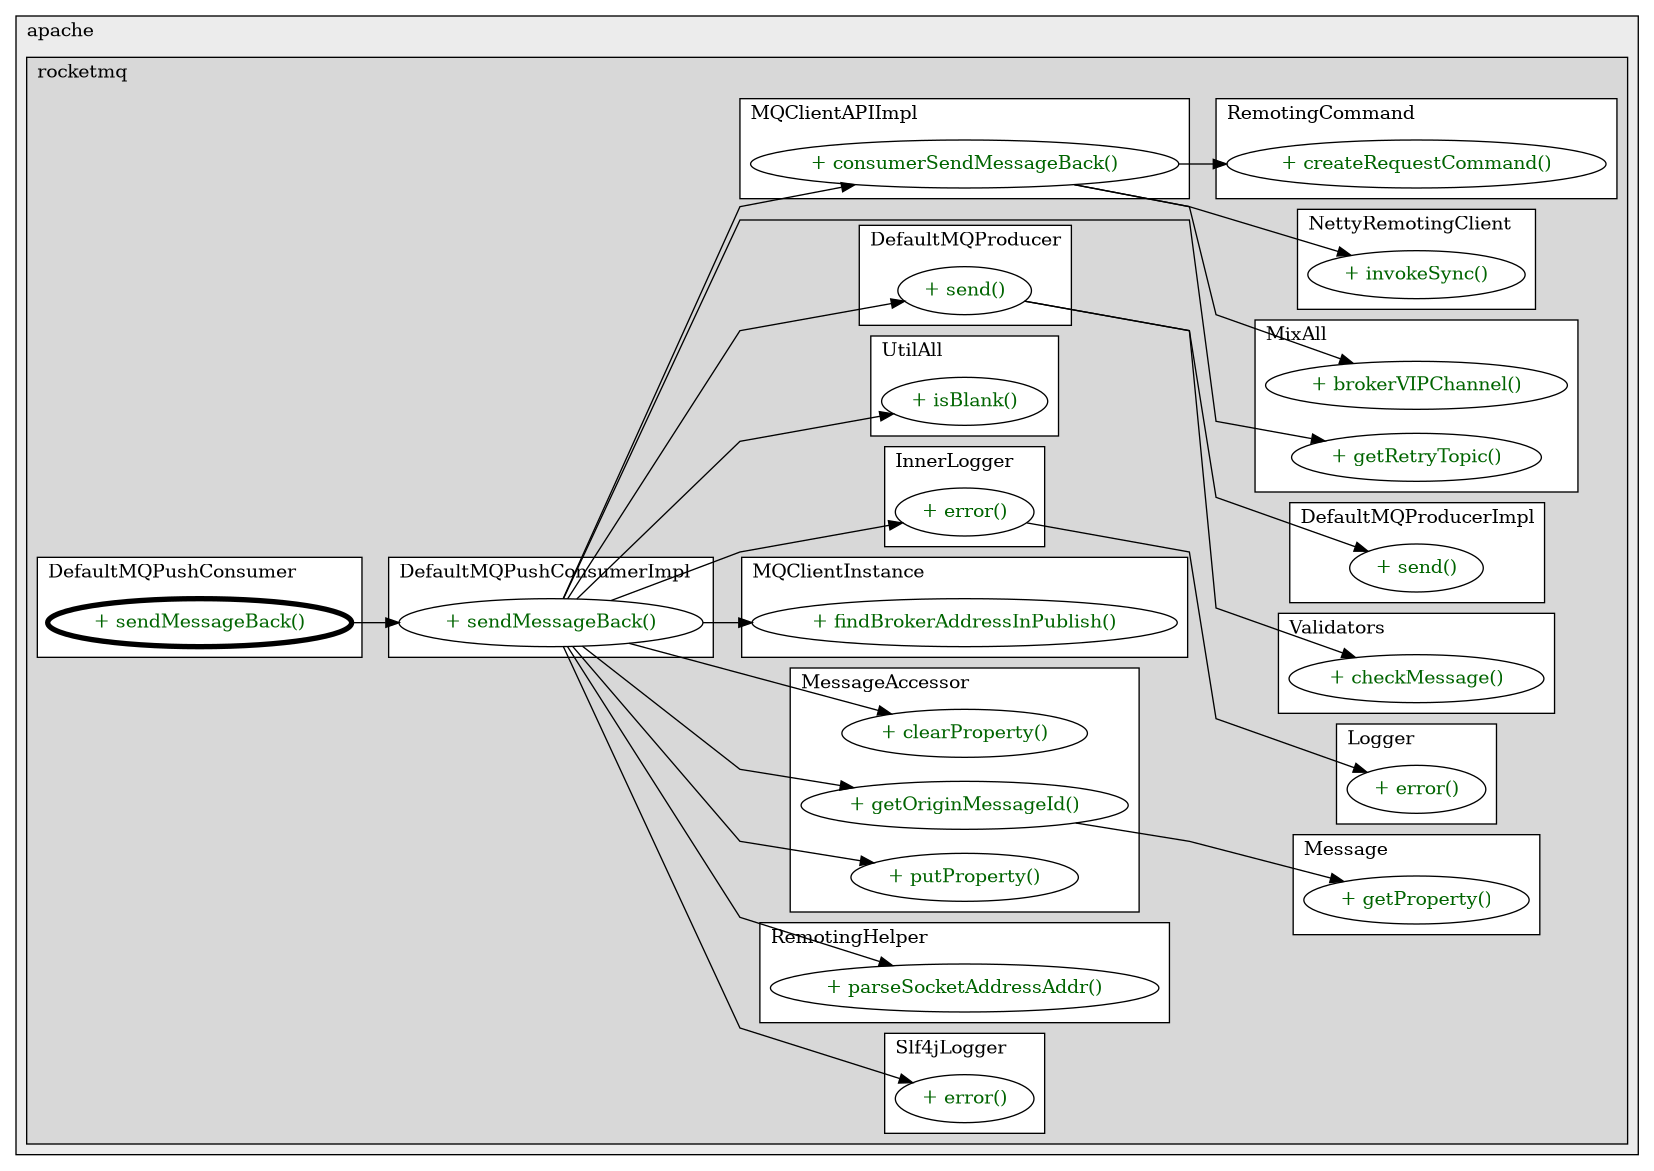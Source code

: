 @startuml

/' diagram meta data start
config=CallConfiguration;
{
  "rootMethod": "org.apache.rocketmq.client.consumer.DefaultMQPushConsumer#sendMessageBack(MessageExt,int,String)",
  "projectClassification": {
    "searchMode": "OpenProject", // OpenProject, AllProjects
    "includedProjects": "",
    "pathEndKeywords": "*.impl",
    "isClientPath": "",
    "isClientName": "",
    "isTestPath": "",
    "isTestName": "",
    "isMappingPath": "",
    "isMappingName": "",
    "isDataAccessPath": "",
    "isDataAccessName": "",
    "isDataStructurePath": "",
    "isDataStructureName": "",
    "isInterfaceStructuresPath": "",
    "isInterfaceStructuresName": "",
    "isEntryPointPath": "",
    "isEntryPointName": "",
    "treatFinalFieldsAsMandatory": false
  },
  "graphRestriction": {
    "classPackageExcludeFilter": "",
    "classPackageIncludeFilter": "",
    "classNameExcludeFilter": "",
    "classNameIncludeFilter": "",
    "methodNameExcludeFilter": "",
    "methodNameIncludeFilter": "",
    "removeByInheritance": "", // inheritance/annotation based filtering is done in a second step
    "removeByAnnotation": "",
    "removeByClassPackage": "", // cleanup the graph after inheritance/annotation based filtering is done
    "removeByClassName": "",
    "cutMappings": false,
    "cutEnum": true,
    "cutTests": true,
    "cutClient": true,
    "cutDataAccess": true,
    "cutInterfaceStructures": true,
    "cutDataStructures": true,
    "cutGetterAndSetter": true,
    "cutConstructors": true
  },
  "graphTraversal": {
    "forwardDepth": 3,
    "backwardDepth": 3,
    "classPackageExcludeFilter": "",
    "classPackageIncludeFilter": "",
    "classNameExcludeFilter": "",
    "classNameIncludeFilter": "",
    "methodNameExcludeFilter": "",
    "methodNameIncludeFilter": "",
    "hideMappings": false,
    "hideDataStructures": false,
    "hidePrivateMethods": true,
    "hideInterfaceCalls": true, // indirection: implementation -> interface (is hidden) -> implementation
    "onlyShowApplicationEntryPoints": false, // root node is included
    "useMethodCallsForStructureDiagram": "ForwardOnly" // ForwardOnly, BothDirections, No
  },
  "details": {
    "aggregation": "GroupByClass", // ByClass, GroupByClass, None
    "showMethodParametersTypes": false,
    "showMethodParametersNames": false,
    "showMethodReturnType": false,
    "showPackageLevels": 2,
    "showCallOrder": false,
    "edgeMode": "MethodsOnly", // TypesOnly, MethodsOnly, TypesAndMethods, MethodsAndDirectTypeUsage
    "showDetailedClassStructure": false
  },
  "rootClass": "org.apache.rocketmq.client.consumer.DefaultMQPushConsumer",
  "extensionCallbackMethod": "" // qualified.class.name#methodName - signature: public static String method(String)
}
diagram meta data end '/



digraph g {
    rankdir="LR"
    splines=polyline
    

'nodes 
subgraph cluster_1411517106 { 
   	label=apache
	labeljust=l
	fillcolor="#ececec"
	style=filled
   
   subgraph cluster_1714486248 { 
   	label=rocketmq
	labeljust=l
	fillcolor="#d8d8d8"
	style=filled
   
   subgraph cluster_1350583147 { 
   	label=Slf4jLogger
	labeljust=l
	fillcolor=white
	style=filled
   
   Slf4jLogger2118845798XXXerror424332965[
	label="+ error()"
	style=filled
	fillcolor=white
	tooltip="Slf4jLogger

null"
	fontcolor=darkgreen
];
} 

subgraph cluster_1360810057 { 
   	label=RemotingHelper
	labeljust=l
	fillcolor=white
	style=filled
   
   RemotingHelper627545558XXXparseSocketAddressAddr159223009[
	label="+ parseSocketAddressAddr()"
	style=filled
	fillcolor=white
	tooltip="RemotingHelper

null"
	fontcolor=darkgreen
];
} 

subgraph cluster_1415476189 { 
   	label=Message
	labeljust=l
	fillcolor=white
	style=filled
   
   Message1295052772XXXgetProperty1808118735[
	label="+ getProperty()"
	style=filled
	fillcolor=white
	tooltip="Message

null"
	fontcolor=darkgreen
];
} 

subgraph cluster_1463395652 { 
   	label=MessageAccessor
	labeljust=l
	fillcolor=white
	style=filled
   
   MessageAccessor1295052772XXXclearProperty65918068[
	label="+ clearProperty()"
	style=filled
	fillcolor=white
	tooltip="MessageAccessor

null"
	fontcolor=darkgreen
];

MessageAccessor1295052772XXXgetOriginMessageId1675388953[
	label="+ getOriginMessageId()"
	style=filled
	fillcolor=white
	tooltip="MessageAccessor

null"
	fontcolor=darkgreen
];

MessageAccessor1295052772XXXputProperty1775847985[
	label="+ putProperty()"
	style=filled
	fillcolor=white
	tooltip="MessageAccessor

null"
	fontcolor=darkgreen
];
} 

subgraph cluster_1817307469 { 
   	label=MQClientInstance
	labeljust=l
	fillcolor=white
	style=filled
   
   MQClientInstance700434529XXXfindBrokerAddressInPublish1808118735[
	label="+ findBrokerAddressInPublish()"
	style=filled
	fillcolor=white
	tooltip="MQClientInstance

null"
	fontcolor=darkgreen
];
} 

subgraph cluster_1833644171 { 
   	label=InnerLogger
	labeljust=l
	fillcolor=white
	style=filled
   
   InnerLogger1066893677XXXerror424332965[
	label="+ error()"
	style=filled
	fillcolor=white
	tooltip="InnerLogger

null"
	fontcolor=darkgreen
];
} 

subgraph cluster_1882344007 { 
   	label=NettyRemotingClient
	labeljust=l
	fillcolor=white
	style=filled
   
   NettyRemotingClient1632456809XXXinvokeSync1208980947[
	label="+ invokeSync()"
	style=filled
	fillcolor=white
	tooltip="NettyRemotingClient

null"
	fontcolor=darkgreen
];
} 

subgraph cluster_1889763836 { 
   	label=UtilAll
	labeljust=l
	fillcolor=white
	style=filled
   
   UtilAll1711659723XXXisBlank1808118735[
	label="+ isBlank()"
	style=filled
	fillcolor=white
	tooltip="UtilAll

null"
	fontcolor=darkgreen
];
} 

subgraph cluster_2004609280 { 
   	label=DefaultMQPushConsumer
	labeljust=l
	fillcolor=white
	style=filled
   
   DefaultMQPushConsumer633216551XXXsendMessageBack1842630438[
	label="+ sendMessageBack()"
	style=filled
	fillcolor=white
	tooltip="DefaultMQPushConsumer

&#10;  Send message back to the broker whose name is \<code\>brokerName\</code\> and the message will be re-delivered in&#10;  future.&#10; &#10;  This method will be removed or it's visibility will be changed in a certain version after April 5, 2020, so&#10;  please do not use this method.&#10; &#10;  @param msg Message to send back.&#10;  @param delayLevel delay level.&#10;  @param brokerName broker name.&#10;  @throws RemotingException if there is any network-tier error.&#10;  @throws MQBrokerException if there is any broker error.&#10;  @throws InterruptedException if the thread is interrupted.&#10;  @throws MQClientException if there is any client error.&#10; "
	penwidth=4
	fontcolor=darkgreen
];
} 

subgraph cluster_246761303 { 
   	label=Logger
	labeljust=l
	fillcolor=white
	style=filled
   
   Logger690443815XXXerror1780628115[
	label="+ error()"
	style=filled
	fillcolor=white
	tooltip="Logger

null"
	fontcolor=darkgreen
];
} 

subgraph cluster_262376958 { 
   	label=DefaultMQProducer
	labeljust=l
	fillcolor=white
	style=filled
   
   DefaultMQProducer1069208203XXXsend1675388953[
	label="+ send()"
	style=filled
	fillcolor=white
	tooltip="DefaultMQProducer

&#10;  Send message in synchronous mode. This method returns only when the sending procedure totally completes. \</p\>&#10; &#10;  \<strong\>Warn:\</strong\> this method has internal retry-mechanism, that is, internal implementation will retry&#10;  {@link #retryTimesWhenSendFailed} times before claiming failure. As a result, multiple messages may potentially&#10;  delivered to broker(s). It's up to the application developers to resolve potential duplication issue.&#10; &#10;  @param msg Message to send.&#10;  @return {@link SendResult} instance to inform senders details of the deliverable, say Message ID of the message,&#10;  {@link SendStatus} indicating broker storage/replication status, message queue sent to, etc.&#10;  @throws MQClientException if there is any client error.&#10;  @throws RemotingException if there is any network-tier error.&#10;  @throws MQBrokerException if there is any error with broker.&#10;  @throws InterruptedException if the sending thread is interrupted.&#10; "
	fontcolor=darkgreen
];
} 

subgraph cluster_290650472 { 
   	label=DefaultMQPushConsumerImpl
	labeljust=l
	fillcolor=white
	style=filled
   
   DefaultMQPushConsumerImpl1317777407XXXsendMessageBack1842630438[
	label="+ sendMessageBack()"
	style=filled
	fillcolor=white
	tooltip="DefaultMQPushConsumerImpl

null"
	fontcolor=darkgreen
];
} 

subgraph cluster_454799875 { 
   	label=RemotingCommand
	labeljust=l
	fillcolor=white
	style=filled
   
   RemotingCommand1388817347XXXcreateRequestCommand356427174[
	label="+ createRequestCommand()"
	style=filled
	fillcolor=white
	tooltip="RemotingCommand

null"
	fontcolor=darkgreen
];
} 

subgraph cluster_454919608 { 
   	label=MixAll
	labeljust=l
	fillcolor=white
	style=filled
   
   MixAll1711659723XXXbrokerVIPChannel236334797[
	label="+ brokerVIPChannel()"
	style=filled
	fillcolor=white
	tooltip="MixAll

null"
	fontcolor=darkgreen
];

MixAll1711659723XXXgetRetryTopic1808118735[
	label="+ getRetryTopic()"
	style=filled
	fillcolor=white
	tooltip="MixAll

null"
	fontcolor=darkgreen
];
} 

subgraph cluster_814568284 { 
   	label=Validators
	labeljust=l
	fillcolor=white
	style=filled
   
   Validators1708762283XXXcheckMessage1230429180[
	label="+ checkMessage()"
	style=filled
	fillcolor=white
	tooltip="Validators

null"
	fontcolor=darkgreen
];
} 

subgraph cluster_931339104 { 
   	label=MQClientAPIImpl
	labeljust=l
	fillcolor=white
	style=filled
   
   MQClientAPIImpl1527982467XXXconsumerSendMessageBack1221343052[
	label="+ consumerSendMessageBack()"
	style=filled
	fillcolor=white
	tooltip="MQClientAPIImpl

null"
	fontcolor=darkgreen
];
} 

subgraph cluster_998304410 { 
   	label=DefaultMQProducerImpl
	labeljust=l
	fillcolor=white
	style=filled
   
   DefaultMQProducerImpl1753769059XXXsend1675388953[
	label="+ send()"
	style=filled
	fillcolor=white
	tooltip="DefaultMQProducerImpl

&#10;  DEFAULT SYNC -------------------------------------------------------&#10; "
	fontcolor=darkgreen
];
} 
} 
} 

'edges    
DefaultMQProducer1069208203XXXsend1675388953 -> DefaultMQProducerImpl1753769059XXXsend1675388953;
DefaultMQProducer1069208203XXXsend1675388953 -> Validators1708762283XXXcheckMessage1230429180;
DefaultMQPushConsumer633216551XXXsendMessageBack1842630438 -> DefaultMQPushConsumerImpl1317777407XXXsendMessageBack1842630438;
DefaultMQPushConsumerImpl1317777407XXXsendMessageBack1842630438 -> DefaultMQProducer1069208203XXXsend1675388953;
DefaultMQPushConsumerImpl1317777407XXXsendMessageBack1842630438 -> InnerLogger1066893677XXXerror424332965;
DefaultMQPushConsumerImpl1317777407XXXsendMessageBack1842630438 -> MQClientAPIImpl1527982467XXXconsumerSendMessageBack1221343052;
DefaultMQPushConsumerImpl1317777407XXXsendMessageBack1842630438 -> MQClientInstance700434529XXXfindBrokerAddressInPublish1808118735;
DefaultMQPushConsumerImpl1317777407XXXsendMessageBack1842630438 -> MessageAccessor1295052772XXXclearProperty65918068;
DefaultMQPushConsumerImpl1317777407XXXsendMessageBack1842630438 -> MessageAccessor1295052772XXXgetOriginMessageId1675388953;
DefaultMQPushConsumerImpl1317777407XXXsendMessageBack1842630438 -> MessageAccessor1295052772XXXputProperty1775847985;
DefaultMQPushConsumerImpl1317777407XXXsendMessageBack1842630438 -> MixAll1711659723XXXgetRetryTopic1808118735;
DefaultMQPushConsumerImpl1317777407XXXsendMessageBack1842630438 -> RemotingHelper627545558XXXparseSocketAddressAddr159223009;
DefaultMQPushConsumerImpl1317777407XXXsendMessageBack1842630438 -> Slf4jLogger2118845798XXXerror424332965;
DefaultMQPushConsumerImpl1317777407XXXsendMessageBack1842630438 -> UtilAll1711659723XXXisBlank1808118735;
InnerLogger1066893677XXXerror424332965 -> Logger690443815XXXerror1780628115;
MQClientAPIImpl1527982467XXXconsumerSendMessageBack1221343052 -> MixAll1711659723XXXbrokerVIPChannel236334797;
MQClientAPIImpl1527982467XXXconsumerSendMessageBack1221343052 -> NettyRemotingClient1632456809XXXinvokeSync1208980947;
MQClientAPIImpl1527982467XXXconsumerSendMessageBack1221343052 -> RemotingCommand1388817347XXXcreateRequestCommand356427174;
MessageAccessor1295052772XXXgetOriginMessageId1675388953 -> Message1295052772XXXgetProperty1808118735;
    
}
@enduml